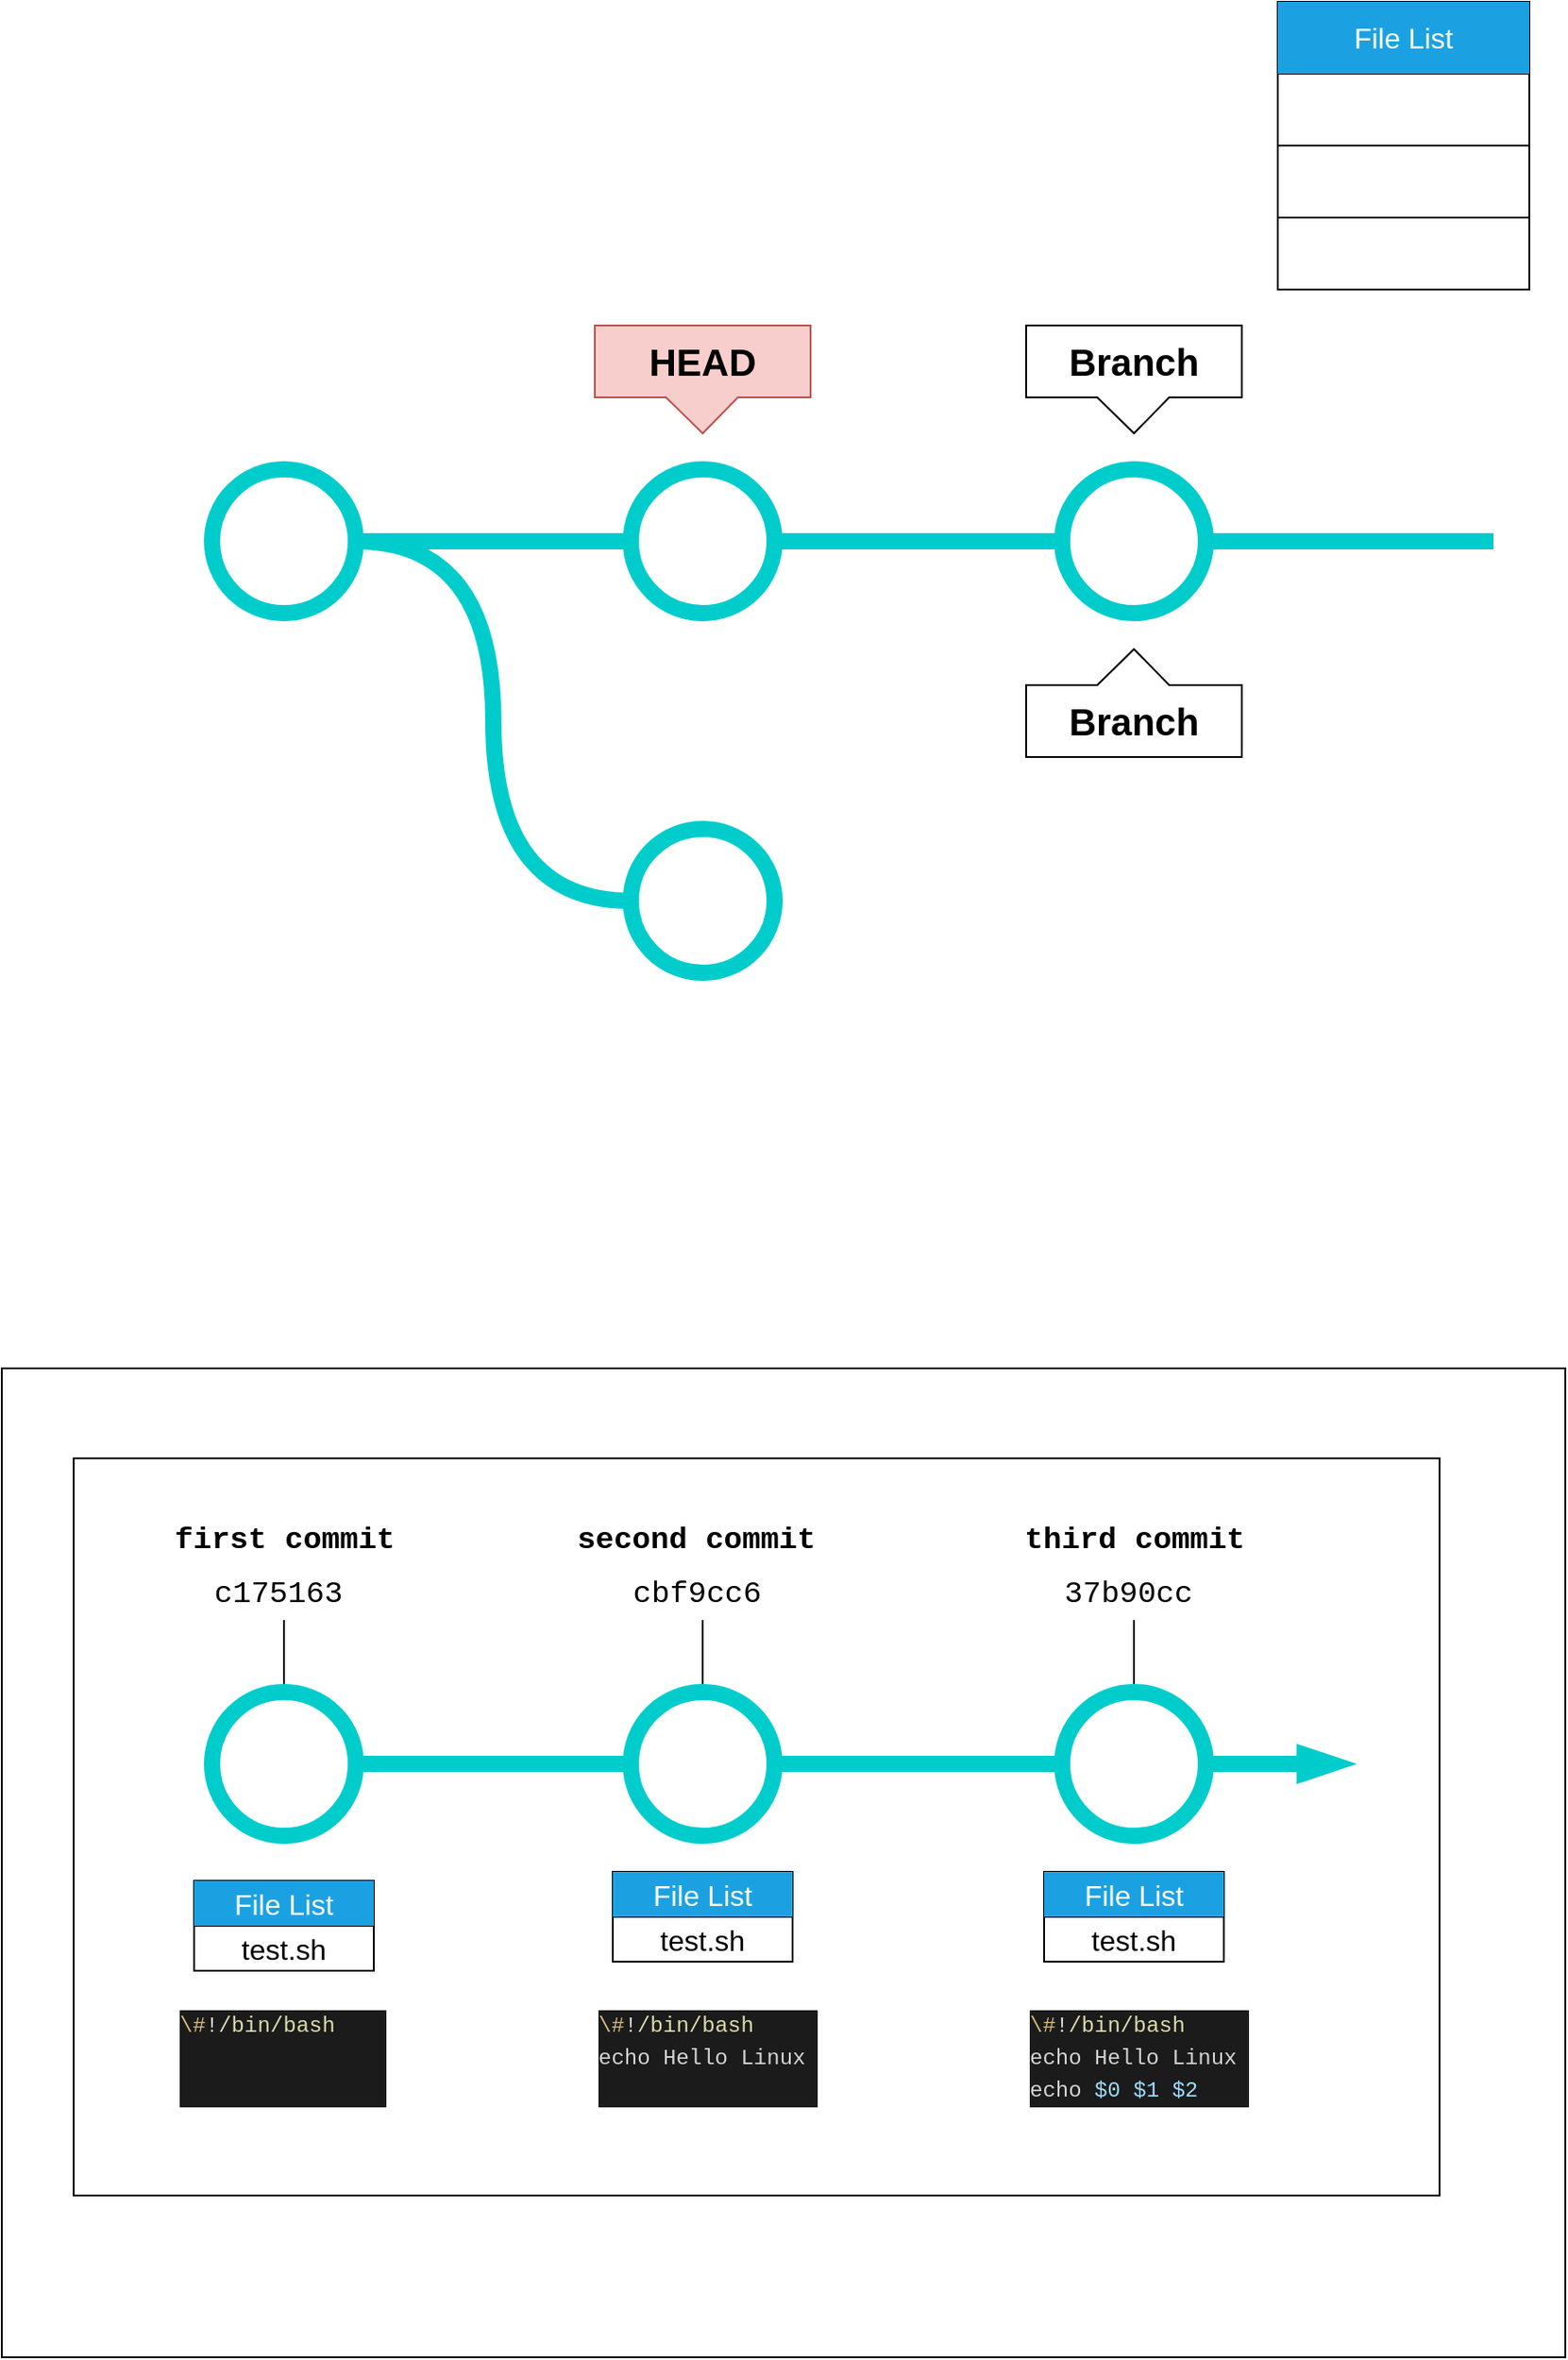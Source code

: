<mxfile version="24.7.17">
  <diagram name="페이지-1" id="TyCWgPIIJnXb23eApywU">
    <mxGraphModel dx="2901" dy="1214" grid="1" gridSize="10" guides="1" tooltips="1" connect="1" arrows="1" fold="1" page="1" pageScale="1" pageWidth="827" pageHeight="1169" math="0" shadow="0">
      <root>
        <mxCell id="0" />
        <mxCell id="1" parent="0" />
        <mxCell id="wLSeY2jjjvZkKxyFgq8b-31" value="" style="rounded=0;whiteSpace=wrap;html=1;" vertex="1" parent="1">
          <mxGeometry x="-70" y="780" width="870" height="550" as="geometry" />
        </mxCell>
        <mxCell id="wLSeY2jjjvZkKxyFgq8b-30" value="" style="rounded=0;whiteSpace=wrap;html=1;" vertex="1" parent="1">
          <mxGeometry x="-30" y="830" width="760" height="410" as="geometry" />
        </mxCell>
        <mxCell id="Iscfnm-9cM0oIYJd0HVT-1" style="edgeStyle=orthogonalEdgeStyle;rounded=0;orthogonalLoop=1;jettySize=auto;html=1;exitX=1;exitY=0.5;exitDx=0;exitDy=0;entryX=0;entryY=0.5;entryDx=0;entryDy=0;strokeWidth=9;endArrow=none;endFill=0;curved=1;strokeColor=#00CCCC;" parent="1" source="Dcaar_uPSflFbAO7T3oa-1" target="Iscfnm-9cM0oIYJd0HVT-4" edge="1">
          <mxGeometry relative="1" as="geometry">
            <mxPoint x="307.0" y="320" as="targetPoint" />
          </mxGeometry>
        </mxCell>
        <mxCell id="Dcaar_uPSflFbAO7T3oa-1" value="" style="ellipse;whiteSpace=wrap;html=1;aspect=fixed;strokeColor=#00CCCC;strokeWidth=9;" parent="1" vertex="1">
          <mxGeometry x="47" y="280" width="80" height="80" as="geometry" />
        </mxCell>
        <mxCell id="Iscfnm-9cM0oIYJd0HVT-4" value="" style="ellipse;whiteSpace=wrap;html=1;aspect=fixed;strokeColor=#00CCCC;strokeWidth=9;" parent="1" vertex="1">
          <mxGeometry x="280" y="280" width="80" height="80" as="geometry" />
        </mxCell>
        <mxCell id="Iscfnm-9cM0oIYJd0HVT-5" style="edgeStyle=orthogonalEdgeStyle;rounded=0;orthogonalLoop=1;jettySize=auto;html=1;strokeWidth=9;endArrow=none;endFill=0;curved=1;strokeColor=#00CCCC;exitX=1;exitY=0.5;exitDx=0;exitDy=0;" parent="1" source="Iscfnm-9cM0oIYJd0HVT-6" edge="1">
          <mxGeometry relative="1" as="geometry">
            <mxPoint x="760" y="320" as="targetPoint" />
            <mxPoint x="730" y="360" as="sourcePoint" />
          </mxGeometry>
        </mxCell>
        <mxCell id="Iscfnm-9cM0oIYJd0HVT-7" value="" style="ellipse;whiteSpace=wrap;html=1;aspect=fixed;strokeColor=#00CCCC;strokeWidth=9;" parent="1" vertex="1">
          <mxGeometry x="280" y="480" width="80" height="80" as="geometry" />
        </mxCell>
        <mxCell id="Iscfnm-9cM0oIYJd0HVT-8" style="edgeStyle=orthogonalEdgeStyle;rounded=0;orthogonalLoop=1;jettySize=auto;html=1;exitX=1;exitY=0.5;exitDx=0;exitDy=0;entryX=0;entryY=0.5;entryDx=0;entryDy=0;strokeWidth=9;endArrow=none;endFill=0;curved=1;strokeColor=#00CCCC;" parent="1" source="Dcaar_uPSflFbAO7T3oa-1" target="Iscfnm-9cM0oIYJd0HVT-7" edge="1">
          <mxGeometry relative="1" as="geometry">
            <mxPoint x="137" y="330" as="sourcePoint" />
            <mxPoint x="317.0" y="330" as="targetPoint" />
          </mxGeometry>
        </mxCell>
        <mxCell id="Iscfnm-9cM0oIYJd0HVT-9" value="" style="edgeStyle=orthogonalEdgeStyle;rounded=0;orthogonalLoop=1;jettySize=auto;html=1;exitX=1;exitY=0.5;exitDx=0;exitDy=0;entryX=0;entryY=0.5;entryDx=0;entryDy=0;strokeWidth=9;endArrow=none;endFill=0;curved=1;strokeColor=#00CCCC;" parent="1" source="Iscfnm-9cM0oIYJd0HVT-4" target="Iscfnm-9cM0oIYJd0HVT-6" edge="1">
          <mxGeometry relative="1" as="geometry">
            <mxPoint x="647.0" y="320" as="targetPoint" />
            <mxPoint x="440" y="320" as="sourcePoint" />
          </mxGeometry>
        </mxCell>
        <mxCell id="Iscfnm-9cM0oIYJd0HVT-6" value="" style="ellipse;whiteSpace=wrap;html=1;aspect=fixed;strokeColor=#00CCCC;strokeWidth=9;" parent="1" vertex="1">
          <mxGeometry x="520" y="280" width="80" height="80" as="geometry" />
        </mxCell>
        <mxCell id="Iscfnm-9cM0oIYJd0HVT-10" value="&lt;font style=&quot;font-size: 21px;&quot;&gt;&lt;b&gt;Branch&lt;/b&gt;&lt;/font&gt;" style="shape=callout;whiteSpace=wrap;html=1;perimeter=calloutPerimeter;size=20;position=0.33;position2=0.5;base=40;" parent="1" vertex="1">
          <mxGeometry x="500" y="200" width="120" height="60" as="geometry" />
        </mxCell>
        <mxCell id="Iscfnm-9cM0oIYJd0HVT-13" value="&lt;span style=&quot;font-size: 21px;&quot;&gt;&lt;b&gt;HEAD&lt;/b&gt;&lt;/span&gt;" style="shape=callout;whiteSpace=wrap;html=1;perimeter=calloutPerimeter;size=20;position=0.33;position2=0.5;base=40;fillColor=#f8cecc;strokeColor=#b85450;" parent="1" vertex="1">
          <mxGeometry x="260" y="200" width="120" height="60" as="geometry" />
        </mxCell>
        <mxCell id="4qy56ujy_tlBOZjoAmwt-1" value="&lt;font style=&quot;font-size: 21px;&quot;&gt;&lt;b&gt;Branch&lt;/b&gt;&lt;/font&gt;" style="shape=callout;whiteSpace=wrap;html=1;perimeter=calloutPerimeter;size=20;position=0.33;position2=0.5;base=40;flipH=0;flipV=1;" parent="1" vertex="1">
          <mxGeometry x="500" y="380" width="120" height="60" as="geometry" />
        </mxCell>
        <mxCell id="4qy56ujy_tlBOZjoAmwt-28" value="" style="shape=table;startSize=0;container=1;collapsible=0;childLayout=tableLayout;fontSize=16;" parent="1" vertex="1">
          <mxGeometry x="640" y="20" width="140" height="160" as="geometry" />
        </mxCell>
        <mxCell id="4qy56ujy_tlBOZjoAmwt-29" value="" style="shape=tableRow;horizontal=0;startSize=0;swimlaneHead=0;swimlaneBody=0;strokeColor=inherit;top=0;left=0;bottom=0;right=0;collapsible=0;dropTarget=0;fillColor=none;points=[[0,0.5],[1,0.5]];portConstraint=eastwest;fontSize=16;" parent="4qy56ujy_tlBOZjoAmwt-28" vertex="1">
          <mxGeometry width="140" height="40" as="geometry" />
        </mxCell>
        <mxCell id="4qy56ujy_tlBOZjoAmwt-30" value="File List" style="shape=partialRectangle;html=1;whiteSpace=wrap;connectable=0;strokeColor=#006EAF;overflow=hidden;fillColor=#1ba1e2;top=0;left=0;bottom=0;right=0;pointerEvents=1;fontSize=16;fontColor=#ffffff;" parent="4qy56ujy_tlBOZjoAmwt-29" vertex="1">
          <mxGeometry width="140" height="40" as="geometry">
            <mxRectangle width="140" height="40" as="alternateBounds" />
          </mxGeometry>
        </mxCell>
        <mxCell id="4qy56ujy_tlBOZjoAmwt-33" value="" style="shape=tableRow;horizontal=0;startSize=0;swimlaneHead=0;swimlaneBody=0;strokeColor=inherit;top=0;left=0;bottom=0;right=0;collapsible=0;dropTarget=0;fillColor=none;points=[[0,0.5],[1,0.5]];portConstraint=eastwest;fontSize=16;" parent="4qy56ujy_tlBOZjoAmwt-28" vertex="1">
          <mxGeometry y="40" width="140" height="40" as="geometry" />
        </mxCell>
        <mxCell id="4qy56ujy_tlBOZjoAmwt-34" value="" style="shape=partialRectangle;html=1;whiteSpace=wrap;connectable=0;strokeColor=inherit;overflow=hidden;fillColor=none;top=0;left=0;bottom=0;right=0;pointerEvents=1;fontSize=16;" parent="4qy56ujy_tlBOZjoAmwt-33" vertex="1">
          <mxGeometry width="140" height="40" as="geometry">
            <mxRectangle width="140" height="40" as="alternateBounds" />
          </mxGeometry>
        </mxCell>
        <mxCell id="4qy56ujy_tlBOZjoAmwt-37" value="" style="shape=tableRow;horizontal=0;startSize=0;swimlaneHead=0;swimlaneBody=0;strokeColor=inherit;top=0;left=0;bottom=0;right=0;collapsible=0;dropTarget=0;fillColor=none;points=[[0,0.5],[1,0.5]];portConstraint=eastwest;fontSize=16;" parent="4qy56ujy_tlBOZjoAmwt-28" vertex="1">
          <mxGeometry y="80" width="140" height="40" as="geometry" />
        </mxCell>
        <mxCell id="4qy56ujy_tlBOZjoAmwt-38" value="" style="shape=partialRectangle;html=1;whiteSpace=wrap;connectable=0;strokeColor=inherit;overflow=hidden;fillColor=none;top=0;left=0;bottom=0;right=0;pointerEvents=1;fontSize=16;" parent="4qy56ujy_tlBOZjoAmwt-37" vertex="1">
          <mxGeometry width="140" height="40" as="geometry">
            <mxRectangle width="140" height="40" as="alternateBounds" />
          </mxGeometry>
        </mxCell>
        <mxCell id="4qy56ujy_tlBOZjoAmwt-41" style="shape=tableRow;horizontal=0;startSize=0;swimlaneHead=0;swimlaneBody=0;strokeColor=inherit;top=0;left=0;bottom=0;right=0;collapsible=0;dropTarget=0;fillColor=none;points=[[0,0.5],[1,0.5]];portConstraint=eastwest;fontSize=16;" parent="4qy56ujy_tlBOZjoAmwt-28" vertex="1">
          <mxGeometry y="120" width="140" height="40" as="geometry" />
        </mxCell>
        <mxCell id="4qy56ujy_tlBOZjoAmwt-42" style="shape=partialRectangle;html=1;whiteSpace=wrap;connectable=0;strokeColor=inherit;overflow=hidden;fillColor=none;top=0;left=0;bottom=0;right=0;pointerEvents=1;fontSize=16;" parent="4qy56ujy_tlBOZjoAmwt-41" vertex="1">
          <mxGeometry width="140" height="40" as="geometry">
            <mxRectangle width="140" height="40" as="alternateBounds" />
          </mxGeometry>
        </mxCell>
        <mxCell id="wLSeY2jjjvZkKxyFgq8b-1" style="edgeStyle=orthogonalEdgeStyle;rounded=0;orthogonalLoop=1;jettySize=auto;html=1;exitX=1;exitY=0.5;exitDx=0;exitDy=0;entryX=0;entryY=0.5;entryDx=0;entryDy=0;strokeWidth=9;endArrow=none;endFill=0;curved=1;strokeColor=#00CCCC;" edge="1" parent="1" source="wLSeY2jjjvZkKxyFgq8b-2" target="wLSeY2jjjvZkKxyFgq8b-3">
          <mxGeometry relative="1" as="geometry">
            <mxPoint x="307.0" y="1000" as="targetPoint" />
          </mxGeometry>
        </mxCell>
        <mxCell id="wLSeY2jjjvZkKxyFgq8b-23" style="edgeStyle=orthogonalEdgeStyle;rounded=0;orthogonalLoop=1;jettySize=auto;html=1;exitX=0.5;exitY=0;exitDx=0;exitDy=0;endArrow=none;endFill=0;" edge="1" parent="1" source="wLSeY2jjjvZkKxyFgq8b-2">
          <mxGeometry relative="1" as="geometry">
            <mxPoint x="87" y="920" as="targetPoint" />
          </mxGeometry>
        </mxCell>
        <mxCell id="wLSeY2jjjvZkKxyFgq8b-2" value="" style="ellipse;whiteSpace=wrap;html=1;aspect=fixed;strokeColor=#00CCCC;strokeWidth=9;" vertex="1" parent="1">
          <mxGeometry x="47" y="960" width="80" height="80" as="geometry" />
        </mxCell>
        <mxCell id="wLSeY2jjjvZkKxyFgq8b-25" style="edgeStyle=orthogonalEdgeStyle;rounded=0;orthogonalLoop=1;jettySize=auto;html=1;exitX=0.5;exitY=0;exitDx=0;exitDy=0;endArrow=none;endFill=0;" edge="1" parent="1" source="wLSeY2jjjvZkKxyFgq8b-3">
          <mxGeometry relative="1" as="geometry">
            <mxPoint x="320" y="920" as="targetPoint" />
          </mxGeometry>
        </mxCell>
        <mxCell id="wLSeY2jjjvZkKxyFgq8b-3" value="" style="ellipse;whiteSpace=wrap;html=1;aspect=fixed;strokeColor=#00CCCC;strokeWidth=9;" vertex="1" parent="1">
          <mxGeometry x="280" y="960" width="80" height="80" as="geometry" />
        </mxCell>
        <mxCell id="wLSeY2jjjvZkKxyFgq8b-4" style="edgeStyle=orthogonalEdgeStyle;rounded=0;orthogonalLoop=1;jettySize=auto;html=1;strokeWidth=9;endArrow=blockThin;endFill=1;curved=1;strokeColor=#00CCCC;exitX=1;exitY=0.5;exitDx=0;exitDy=0;" edge="1" parent="1" source="wLSeY2jjjvZkKxyFgq8b-8">
          <mxGeometry relative="1" as="geometry">
            <mxPoint x="680" y="1000" as="targetPoint" />
            <mxPoint x="730" y="1040" as="sourcePoint" />
          </mxGeometry>
        </mxCell>
        <mxCell id="wLSeY2jjjvZkKxyFgq8b-7" value="" style="edgeStyle=orthogonalEdgeStyle;rounded=0;orthogonalLoop=1;jettySize=auto;html=1;exitX=1;exitY=0.5;exitDx=0;exitDy=0;entryX=0;entryY=0.5;entryDx=0;entryDy=0;strokeWidth=9;endArrow=none;endFill=0;curved=1;strokeColor=#00CCCC;" edge="1" parent="1" source="wLSeY2jjjvZkKxyFgq8b-3" target="wLSeY2jjjvZkKxyFgq8b-8">
          <mxGeometry relative="1" as="geometry">
            <mxPoint x="647.0" y="1000" as="targetPoint" />
            <mxPoint x="440" y="1000" as="sourcePoint" />
          </mxGeometry>
        </mxCell>
        <mxCell id="wLSeY2jjjvZkKxyFgq8b-26" style="edgeStyle=orthogonalEdgeStyle;rounded=0;orthogonalLoop=1;jettySize=auto;html=1;exitX=0.5;exitY=0;exitDx=0;exitDy=0;endArrow=none;endFill=0;" edge="1" parent="1" source="wLSeY2jjjvZkKxyFgq8b-8">
          <mxGeometry relative="1" as="geometry">
            <mxPoint x="560" y="920" as="targetPoint" />
          </mxGeometry>
        </mxCell>
        <mxCell id="wLSeY2jjjvZkKxyFgq8b-8" value="" style="ellipse;whiteSpace=wrap;html=1;aspect=fixed;strokeColor=#00CCCC;strokeWidth=9;" vertex="1" parent="1">
          <mxGeometry x="520" y="960" width="80" height="80" as="geometry" />
        </mxCell>
        <mxCell id="wLSeY2jjjvZkKxyFgq8b-27" value="&lt;div style=&quot;font-family: Menlo, Monaco, &amp;quot;Courier New&amp;quot;, monospace; line-height: 18px; white-space: pre; font-size: 17px;&quot;&gt;&lt;span style=&quot;font-size: 17px;&quot;&gt;c175163&lt;/span&gt;&lt;/div&gt;" style="text;strokeColor=none;align=center;fillColor=none;html=1;verticalAlign=middle;whiteSpace=wrap;rounded=0;labelBackgroundColor=none;fontColor=default;fontSize=17;" vertex="1" parent="1">
          <mxGeometry x="53.5" y="890" width="60" height="30" as="geometry" />
        </mxCell>
        <mxCell id="wLSeY2jjjvZkKxyFgq8b-28" value="&lt;div style=&quot;font-family: Menlo, Monaco, &amp;quot;Courier New&amp;quot;, monospace; line-height: 18px; white-space: pre; font-size: 17px;&quot;&gt;&lt;div style=&quot;line-height: 18px; font-size: 17px;&quot;&gt;&lt;span style=&quot;font-size: 17px;&quot;&gt;cbf9cc6&lt;/span&gt;&lt;/div&gt;&lt;/div&gt;" style="text;strokeColor=none;align=center;fillColor=none;html=1;verticalAlign=middle;whiteSpace=wrap;rounded=0;labelBackgroundColor=none;fontColor=default;fontSize=17;" vertex="1" parent="1">
          <mxGeometry x="286.5" y="890" width="60" height="30" as="geometry" />
        </mxCell>
        <mxCell id="wLSeY2jjjvZkKxyFgq8b-29" value="&lt;div style=&quot;font-family: Menlo, Monaco, &amp;quot;Courier New&amp;quot;, monospace; line-height: 18px; white-space: pre; font-size: 17px;&quot;&gt;&lt;div style=&quot;line-height: 18px; font-size: 17px;&quot;&gt;&lt;div style=&quot;line-height: 18px; font-size: 17px;&quot;&gt;&lt;span style=&quot;font-size: 17px;&quot;&gt;37b90cc&lt;/span&gt;&lt;/div&gt;&lt;/div&gt;&lt;/div&gt;" style="text;strokeColor=none;align=center;fillColor=none;html=1;verticalAlign=middle;whiteSpace=wrap;rounded=0;labelBackgroundColor=none;fontColor=default;fontSize=17;" vertex="1" parent="1">
          <mxGeometry x="526.5" y="890" width="60" height="30" as="geometry" />
        </mxCell>
        <mxCell id="wLSeY2jjjvZkKxyFgq8b-32" value="&lt;div style=&quot;font-family: Menlo, Monaco, &amp;quot;Courier New&amp;quot;, monospace; line-height: 18px; white-space: pre; font-size: 17px;&quot;&gt;first commit&lt;/div&gt;" style="text;strokeColor=none;align=center;fillColor=none;html=1;verticalAlign=middle;whiteSpace=wrap;rounded=0;labelBackgroundColor=none;fontColor=default;fontStyle=1;fontSize=17;" vertex="1" parent="1">
          <mxGeometry x="33.75" y="860" width="106.5" height="30" as="geometry" />
        </mxCell>
        <mxCell id="wLSeY2jjjvZkKxyFgq8b-33" value="&lt;div style=&quot;font-family: Menlo, Monaco, &amp;quot;Courier New&amp;quot;, monospace; line-height: 18px; white-space: pre; font-size: 17px;&quot;&gt;second commit&lt;/div&gt;" style="text;strokeColor=none;align=center;fillColor=none;html=1;verticalAlign=middle;whiteSpace=wrap;rounded=0;labelBackgroundColor=none;fontColor=default;fontStyle=1;fontSize=17;" vertex="1" parent="1">
          <mxGeometry x="263.25" y="860" width="106.5" height="30" as="geometry" />
        </mxCell>
        <mxCell id="wLSeY2jjjvZkKxyFgq8b-34" value="&lt;div style=&quot;font-family: Menlo, Monaco, &amp;quot;Courier New&amp;quot;, monospace; line-height: 18px; white-space: pre; font-size: 17px;&quot;&gt;third commit&lt;/div&gt;" style="text;strokeColor=none;align=center;fillColor=none;html=1;verticalAlign=middle;whiteSpace=wrap;rounded=0;labelBackgroundColor=none;fontColor=default;fontStyle=1;fontSize=17;" vertex="1" parent="1">
          <mxGeometry x="506.75" y="860" width="106.5" height="30" as="geometry" />
        </mxCell>
        <mxCell id="wLSeY2jjjvZkKxyFgq8b-35" value="" style="shape=table;startSize=0;container=1;collapsible=0;childLayout=tableLayout;fontSize=16;" vertex="1" parent="1">
          <mxGeometry x="37" y="1065" width="100" height="50" as="geometry" />
        </mxCell>
        <mxCell id="wLSeY2jjjvZkKxyFgq8b-36" value="" style="shape=tableRow;horizontal=0;startSize=0;swimlaneHead=0;swimlaneBody=0;strokeColor=inherit;top=0;left=0;bottom=0;right=0;collapsible=0;dropTarget=0;fillColor=none;points=[[0,0.5],[1,0.5]];portConstraint=eastwest;fontSize=16;" vertex="1" parent="wLSeY2jjjvZkKxyFgq8b-35">
          <mxGeometry width="100" height="25" as="geometry" />
        </mxCell>
        <mxCell id="wLSeY2jjjvZkKxyFgq8b-37" value="File List" style="shape=partialRectangle;html=1;whiteSpace=wrap;connectable=0;strokeColor=#006EAF;overflow=hidden;fillColor=#1ba1e2;top=0;left=0;bottom=0;right=0;pointerEvents=1;fontSize=16;fontColor=#ffffff;" vertex="1" parent="wLSeY2jjjvZkKxyFgq8b-36">
          <mxGeometry width="100" height="25" as="geometry">
            <mxRectangle width="100" height="25" as="alternateBounds" />
          </mxGeometry>
        </mxCell>
        <mxCell id="wLSeY2jjjvZkKxyFgq8b-38" value="" style="shape=tableRow;horizontal=0;startSize=0;swimlaneHead=0;swimlaneBody=0;strokeColor=inherit;top=0;left=0;bottom=0;right=0;collapsible=0;dropTarget=0;fillColor=none;points=[[0,0.5],[1,0.5]];portConstraint=eastwest;fontSize=16;" vertex="1" parent="wLSeY2jjjvZkKxyFgq8b-35">
          <mxGeometry y="25" width="100" height="25" as="geometry" />
        </mxCell>
        <mxCell id="wLSeY2jjjvZkKxyFgq8b-39" value="test.sh" style="shape=partialRectangle;html=1;whiteSpace=wrap;connectable=0;strokeColor=inherit;overflow=hidden;fillColor=none;top=0;left=0;bottom=0;right=0;pointerEvents=1;fontSize=16;" vertex="1" parent="wLSeY2jjjvZkKxyFgq8b-38">
          <mxGeometry width="100" height="25" as="geometry">
            <mxRectangle width="100" height="25" as="alternateBounds" />
          </mxGeometry>
        </mxCell>
        <mxCell id="wLSeY2jjjvZkKxyFgq8b-44" value="" style="shape=table;startSize=0;container=1;collapsible=0;childLayout=tableLayout;fontSize=16;" vertex="1" parent="1">
          <mxGeometry x="270" y="1060" width="100" height="50" as="geometry" />
        </mxCell>
        <mxCell id="wLSeY2jjjvZkKxyFgq8b-45" value="" style="shape=tableRow;horizontal=0;startSize=0;swimlaneHead=0;swimlaneBody=0;strokeColor=inherit;top=0;left=0;bottom=0;right=0;collapsible=0;dropTarget=0;fillColor=none;points=[[0,0.5],[1,0.5]];portConstraint=eastwest;fontSize=16;" vertex="1" parent="wLSeY2jjjvZkKxyFgq8b-44">
          <mxGeometry width="100" height="25" as="geometry" />
        </mxCell>
        <mxCell id="wLSeY2jjjvZkKxyFgq8b-46" value="File List" style="shape=partialRectangle;html=1;whiteSpace=wrap;connectable=0;strokeColor=#006EAF;overflow=hidden;fillColor=#1ba1e2;top=0;left=0;bottom=0;right=0;pointerEvents=1;fontSize=16;fontColor=#ffffff;" vertex="1" parent="wLSeY2jjjvZkKxyFgq8b-45">
          <mxGeometry width="100" height="25" as="geometry">
            <mxRectangle width="100" height="25" as="alternateBounds" />
          </mxGeometry>
        </mxCell>
        <mxCell id="wLSeY2jjjvZkKxyFgq8b-47" value="" style="shape=tableRow;horizontal=0;startSize=0;swimlaneHead=0;swimlaneBody=0;strokeColor=inherit;top=0;left=0;bottom=0;right=0;collapsible=0;dropTarget=0;fillColor=none;points=[[0,0.5],[1,0.5]];portConstraint=eastwest;fontSize=16;" vertex="1" parent="wLSeY2jjjvZkKxyFgq8b-44">
          <mxGeometry y="25" width="100" height="25" as="geometry" />
        </mxCell>
        <mxCell id="wLSeY2jjjvZkKxyFgq8b-48" value="test.sh" style="shape=partialRectangle;html=1;whiteSpace=wrap;connectable=0;strokeColor=inherit;overflow=hidden;fillColor=none;top=0;left=0;bottom=0;right=0;pointerEvents=1;fontSize=16;" vertex="1" parent="wLSeY2jjjvZkKxyFgq8b-47">
          <mxGeometry width="100" height="25" as="geometry">
            <mxRectangle width="100" height="25" as="alternateBounds" />
          </mxGeometry>
        </mxCell>
        <mxCell id="wLSeY2jjjvZkKxyFgq8b-49" value="" style="shape=table;startSize=0;container=1;collapsible=0;childLayout=tableLayout;fontSize=16;" vertex="1" parent="1">
          <mxGeometry x="510" y="1060" width="100" height="50" as="geometry" />
        </mxCell>
        <mxCell id="wLSeY2jjjvZkKxyFgq8b-50" value="" style="shape=tableRow;horizontal=0;startSize=0;swimlaneHead=0;swimlaneBody=0;strokeColor=inherit;top=0;left=0;bottom=0;right=0;collapsible=0;dropTarget=0;fillColor=none;points=[[0,0.5],[1,0.5]];portConstraint=eastwest;fontSize=16;" vertex="1" parent="wLSeY2jjjvZkKxyFgq8b-49">
          <mxGeometry width="100" height="25" as="geometry" />
        </mxCell>
        <mxCell id="wLSeY2jjjvZkKxyFgq8b-51" value="File List" style="shape=partialRectangle;html=1;whiteSpace=wrap;connectable=0;strokeColor=#006EAF;overflow=hidden;fillColor=#1ba1e2;top=0;left=0;bottom=0;right=0;pointerEvents=1;fontSize=16;fontColor=#ffffff;" vertex="1" parent="wLSeY2jjjvZkKxyFgq8b-50">
          <mxGeometry width="100" height="25" as="geometry">
            <mxRectangle width="100" height="25" as="alternateBounds" />
          </mxGeometry>
        </mxCell>
        <mxCell id="wLSeY2jjjvZkKxyFgq8b-52" value="" style="shape=tableRow;horizontal=0;startSize=0;swimlaneHead=0;swimlaneBody=0;strokeColor=inherit;top=0;left=0;bottom=0;right=0;collapsible=0;dropTarget=0;fillColor=none;points=[[0,0.5],[1,0.5]];portConstraint=eastwest;fontSize=16;" vertex="1" parent="wLSeY2jjjvZkKxyFgq8b-49">
          <mxGeometry y="25" width="100" height="25" as="geometry" />
        </mxCell>
        <mxCell id="wLSeY2jjjvZkKxyFgq8b-53" value="test.sh" style="shape=partialRectangle;html=1;whiteSpace=wrap;connectable=0;strokeColor=inherit;overflow=hidden;fillColor=none;top=0;left=0;bottom=0;right=0;pointerEvents=1;fontSize=16;" vertex="1" parent="wLSeY2jjjvZkKxyFgq8b-52">
          <mxGeometry width="100" height="25" as="geometry">
            <mxRectangle width="100" height="25" as="alternateBounds" />
          </mxGeometry>
        </mxCell>
        <mxCell id="wLSeY2jjjvZkKxyFgq8b-54" value="&lt;div style=&quot;color: #cccccc;background-color: #1b1b1b;font-family: Menlo, Monaco, &#39;Courier New&#39;, monospace;font-weight: normal;font-size: 12px;line-height: 18px;white-space: pre;&quot;&gt;&lt;div&gt;&lt;span style=&quot;color: #d7ba7d;&quot;&gt;\#&lt;/span&gt;&lt;span style=&quot;color: #d4d4d4;&quot;&gt;!&lt;/span&gt;&lt;span style=&quot;color: #dcdcaa;&quot;&gt;/bin/bash&lt;/span&gt;&lt;/div&gt;&lt;div&gt;&lt;span style=&quot;color: #d4d4d4;&quot;&gt;echo Hello Linux &lt;/span&gt;&lt;/div&gt;&lt;div&gt;&lt;span style=&quot;color: #d4d4d4;&quot;&gt;echo &lt;/span&gt;&lt;span style=&quot;color: #9cdcfe;&quot;&gt;$0&lt;/span&gt;&lt;span style=&quot;color: #d4d4d4;&quot;&gt; &lt;/span&gt;&lt;span style=&quot;color: #9cdcfe;&quot;&gt;$1&lt;/span&gt;&lt;span style=&quot;color: #d4d4d4;&quot;&gt; &lt;/span&gt;&lt;span style=&quot;color: #9cdcfe;&quot;&gt;$2&lt;/span&gt;&lt;/div&gt;&lt;/div&gt;" style="text;whiteSpace=wrap;html=1;" vertex="1" parent="1">
          <mxGeometry x="500" y="1130" width="120" height="70" as="geometry" />
        </mxCell>
        <mxCell id="wLSeY2jjjvZkKxyFgq8b-55" value="&lt;div style=&quot;color: #cccccc;background-color: #1b1b1b;font-family: Menlo, Monaco, &#39;Courier New&#39;, monospace;font-weight: normal;font-size: 12px;line-height: 18px;white-space: pre;&quot;&gt;&lt;div&gt;&lt;span style=&quot;color: #d7ba7d;&quot;&gt;\#&lt;/span&gt;&lt;span style=&quot;color: #d4d4d4;&quot;&gt;!&lt;/span&gt;&lt;span style=&quot;color: #dcdcaa;&quot;&gt;/bin/bash&lt;/span&gt;&lt;/div&gt;&lt;div&gt;&lt;span style=&quot;color: #d4d4d4;&quot;&gt;echo Hello Linux &lt;/span&gt;&lt;/div&gt;&lt;div&gt;&lt;br&gt;&lt;/div&gt;&lt;/div&gt;" style="text;whiteSpace=wrap;html=1;" vertex="1" parent="1">
          <mxGeometry x="260" y="1130" width="120" height="70" as="geometry" />
        </mxCell>
        <mxCell id="wLSeY2jjjvZkKxyFgq8b-56" value="&lt;div style=&quot;color: #cccccc;background-color: #1b1b1b;font-family: Menlo, Monaco, &#39;Courier New&#39;, monospace;font-weight: normal;font-size: 12px;line-height: 18px;white-space: pre;&quot;&gt;&lt;div&gt;&lt;span style=&quot;color: #d7ba7d;&quot;&gt;\#&lt;/span&gt;&lt;span style=&quot;color: #d4d4d4;&quot;&gt;!&lt;/span&gt;&lt;span style=&quot;color: #dcdcaa;&quot;&gt;/bin/bash    &lt;/span&gt;&lt;/div&gt;&lt;div&gt;&lt;br&gt;&lt;/div&gt;&lt;div&gt;&lt;br&gt;&lt;/div&gt;&lt;/div&gt;" style="text;whiteSpace=wrap;html=1;" vertex="1" parent="1">
          <mxGeometry x="27" y="1130" width="120" height="70" as="geometry" />
        </mxCell>
      </root>
    </mxGraphModel>
  </diagram>
</mxfile>
